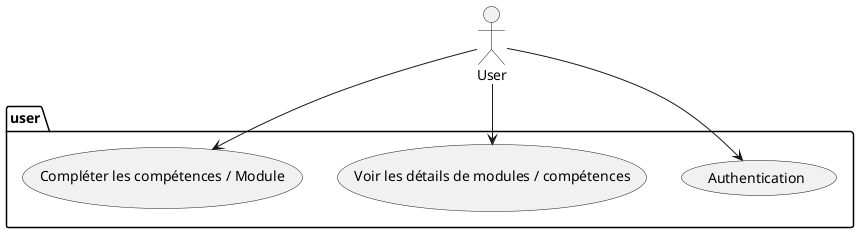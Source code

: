 @startuml

package "user" {
  (Authentication)
  (Voir les détails de modules / compétences)
  (Compléter les compétences / Module)
}

:User: --> (Authentication)
:User: --> (Voir les détails de modules / compétences)
:User: --> (Compléter les compétences / Module)


newpage
package "admin" {
    (Authentication)
    (Gérer les modules et compétences dans chaque module)
}

:Admin: --> (Authentication)
:Admin: --> (Gérer les modules et compétences dans chaque module)

@enduml